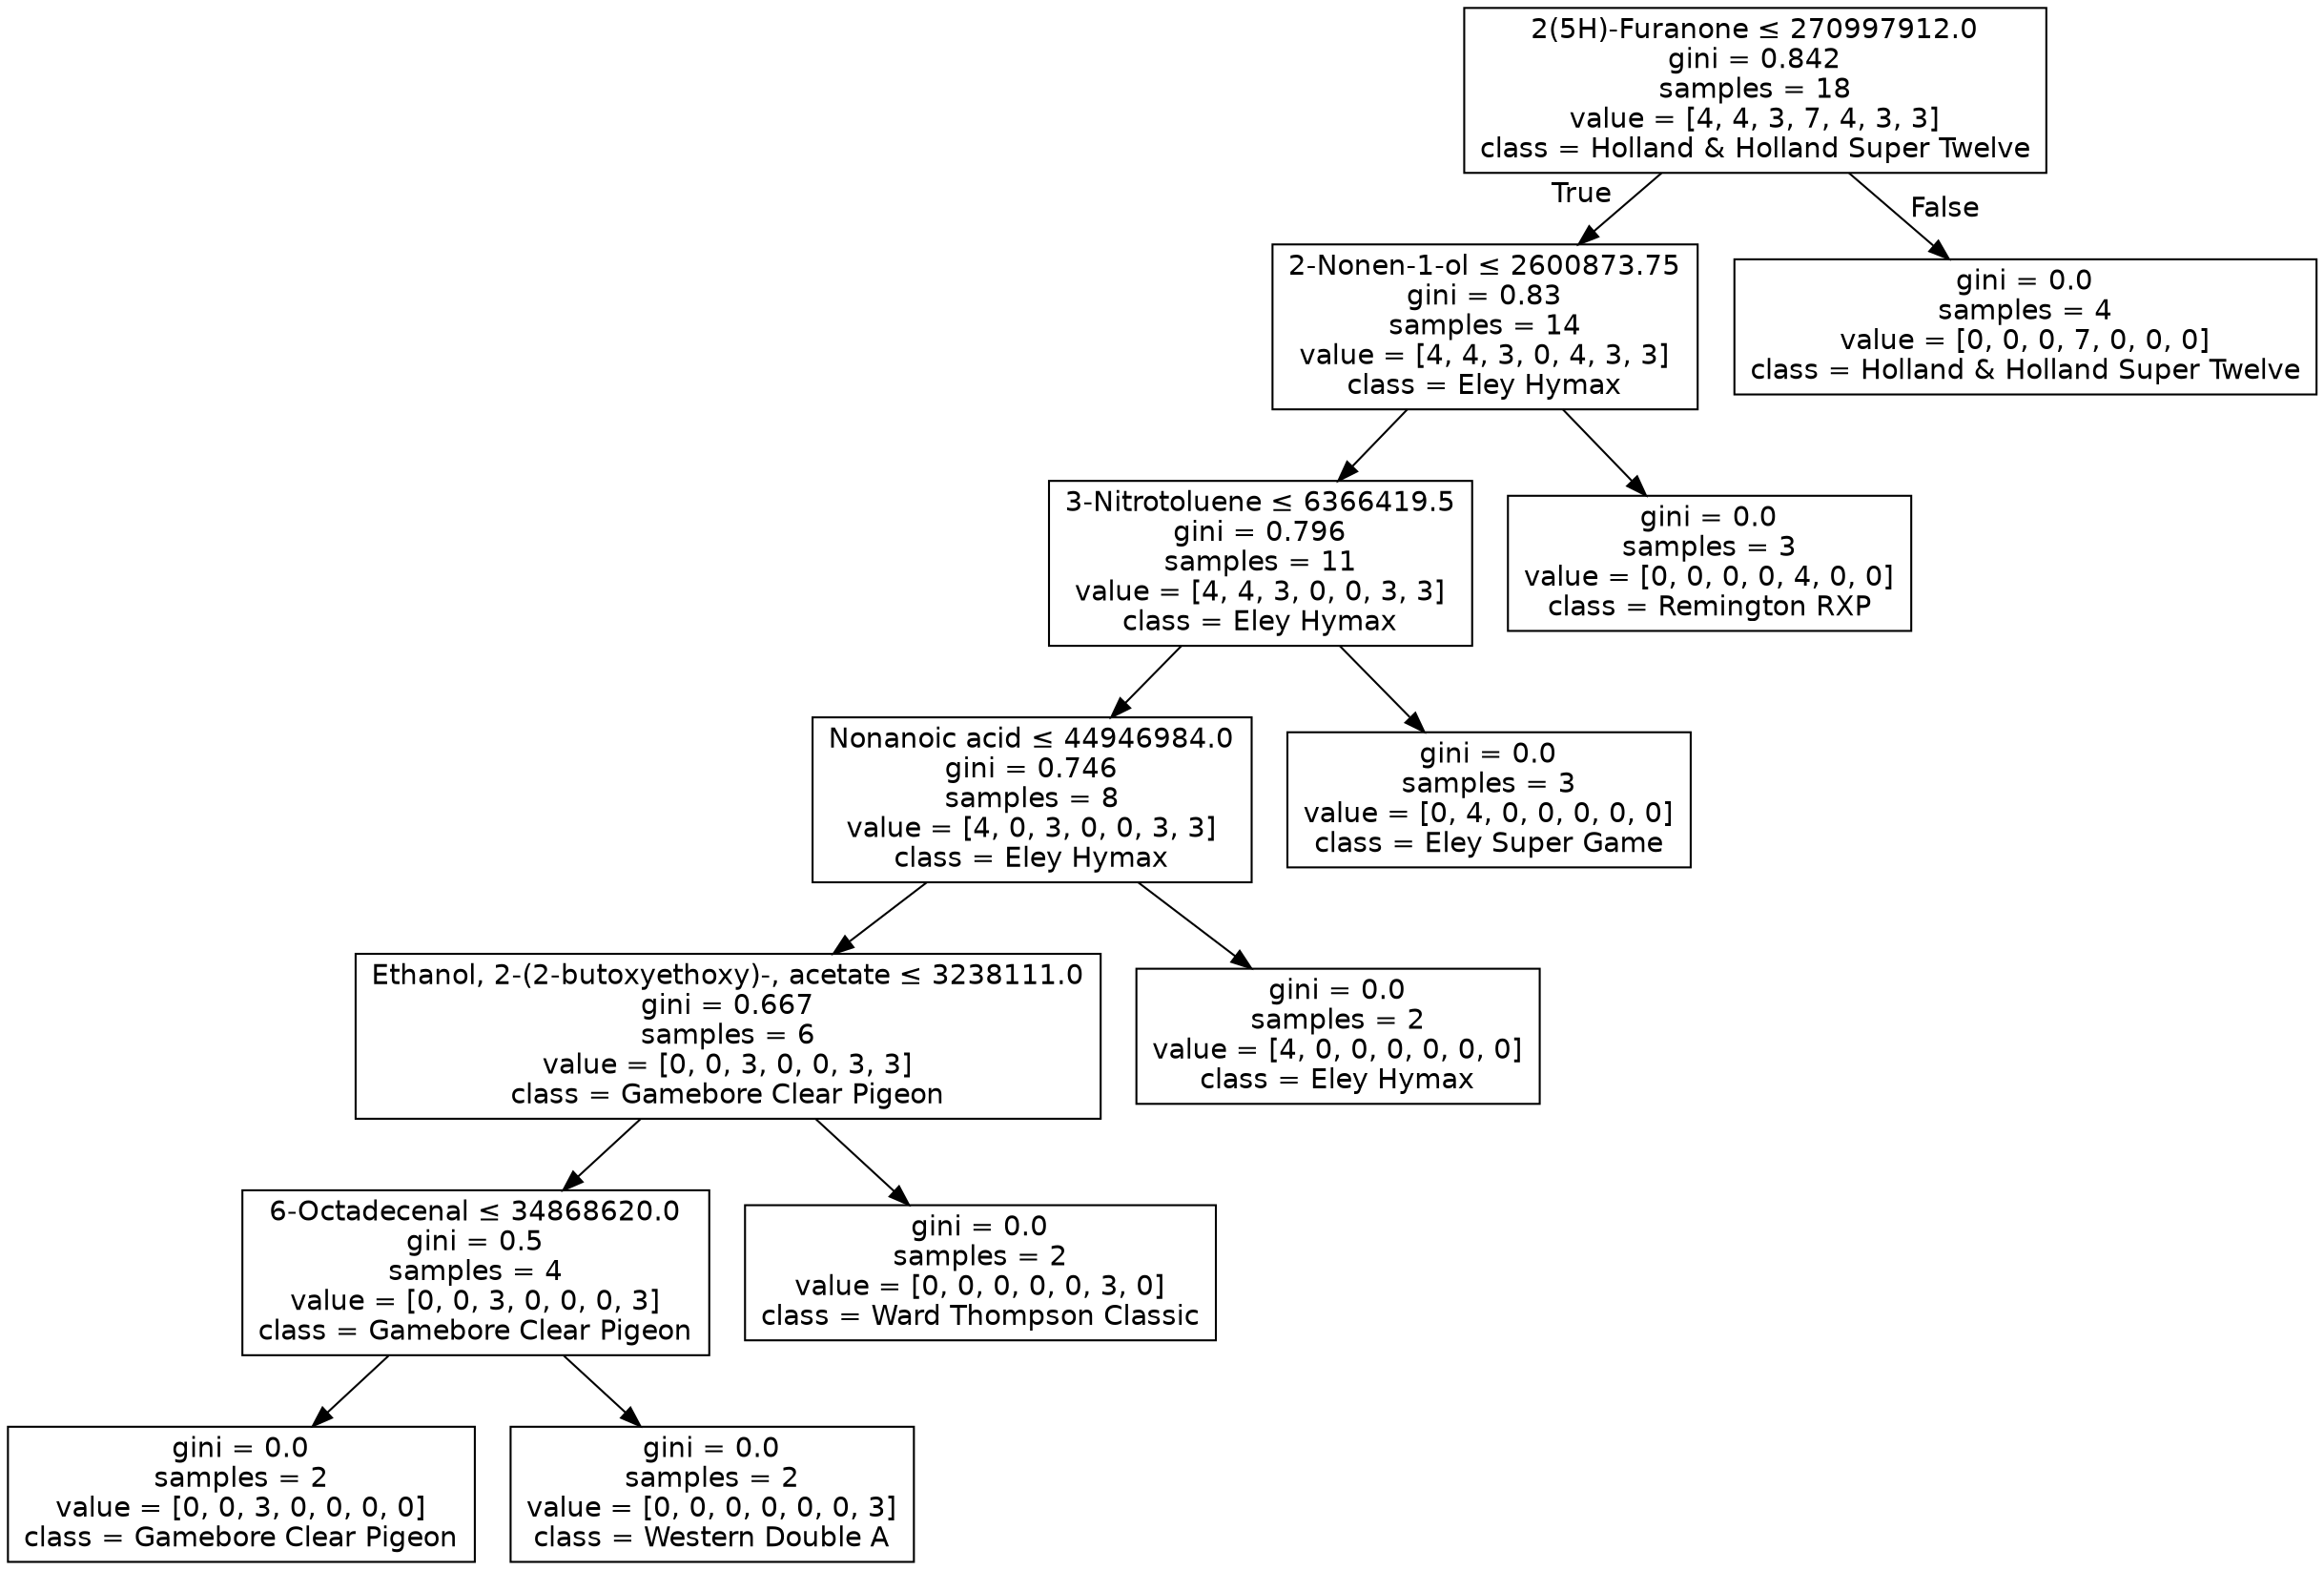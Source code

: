 digraph Tree {
node [shape=box, fontname="helvetica"] ;
edge [fontname="helvetica"] ;
0 [label=<2(5H)-Furanone &le; 270997912.0<br/>gini = 0.842<br/>samples = 18<br/>value = [4, 4, 3, 7, 4, 3, 3]<br/>class = Holland &amp; Holland Super Twelve>] ;
1 [label=<2-Nonen-1-ol &le; 2600873.75<br/>gini = 0.83<br/>samples = 14<br/>value = [4, 4, 3, 0, 4, 3, 3]<br/>class = Eley Hymax>] ;
0 -> 1 [labeldistance=2.5, labelangle=45, headlabel="True"] ;
2 [label=<3-Nitrotoluene &le; 6366419.5<br/>gini = 0.796<br/>samples = 11<br/>value = [4, 4, 3, 0, 0, 3, 3]<br/>class = Eley Hymax>] ;
1 -> 2 ;
3 [label=<Nonanoic acid &le; 44946984.0<br/>gini = 0.746<br/>samples = 8<br/>value = [4, 0, 3, 0, 0, 3, 3]<br/>class = Eley Hymax>] ;
2 -> 3 ;
4 [label=<Ethanol, 2-(2-butoxyethoxy)-, acetate &le; 3238111.0<br/>gini = 0.667<br/>samples = 6<br/>value = [0, 0, 3, 0, 0, 3, 3]<br/>class = Gamebore Clear Pigeon>] ;
3 -> 4 ;
5 [label=<6-Octadecenal &le; 34868620.0<br/>gini = 0.5<br/>samples = 4<br/>value = [0, 0, 3, 0, 0, 0, 3]<br/>class = Gamebore Clear Pigeon>] ;
4 -> 5 ;
6 [label=<gini = 0.0<br/>samples = 2<br/>value = [0, 0, 3, 0, 0, 0, 0]<br/>class = Gamebore Clear Pigeon>] ;
5 -> 6 ;
7 [label=<gini = 0.0<br/>samples = 2<br/>value = [0, 0, 0, 0, 0, 0, 3]<br/>class = Western Double A>] ;
5 -> 7 ;
8 [label=<gini = 0.0<br/>samples = 2<br/>value = [0, 0, 0, 0, 0, 3, 0]<br/>class = Ward Thompson Classic>] ;
4 -> 8 ;
9 [label=<gini = 0.0<br/>samples = 2<br/>value = [4, 0, 0, 0, 0, 0, 0]<br/>class = Eley Hymax>] ;
3 -> 9 ;
10 [label=<gini = 0.0<br/>samples = 3<br/>value = [0, 4, 0, 0, 0, 0, 0]<br/>class = Eley Super Game>] ;
2 -> 10 ;
11 [label=<gini = 0.0<br/>samples = 3<br/>value = [0, 0, 0, 0, 4, 0, 0]<br/>class = Remington RXP>] ;
1 -> 11 ;
12 [label=<gini = 0.0<br/>samples = 4<br/>value = [0, 0, 0, 7, 0, 0, 0]<br/>class = Holland &amp; Holland Super Twelve>] ;
0 -> 12 [labeldistance=2.5, labelangle=-45, headlabel="False"] ;
}
